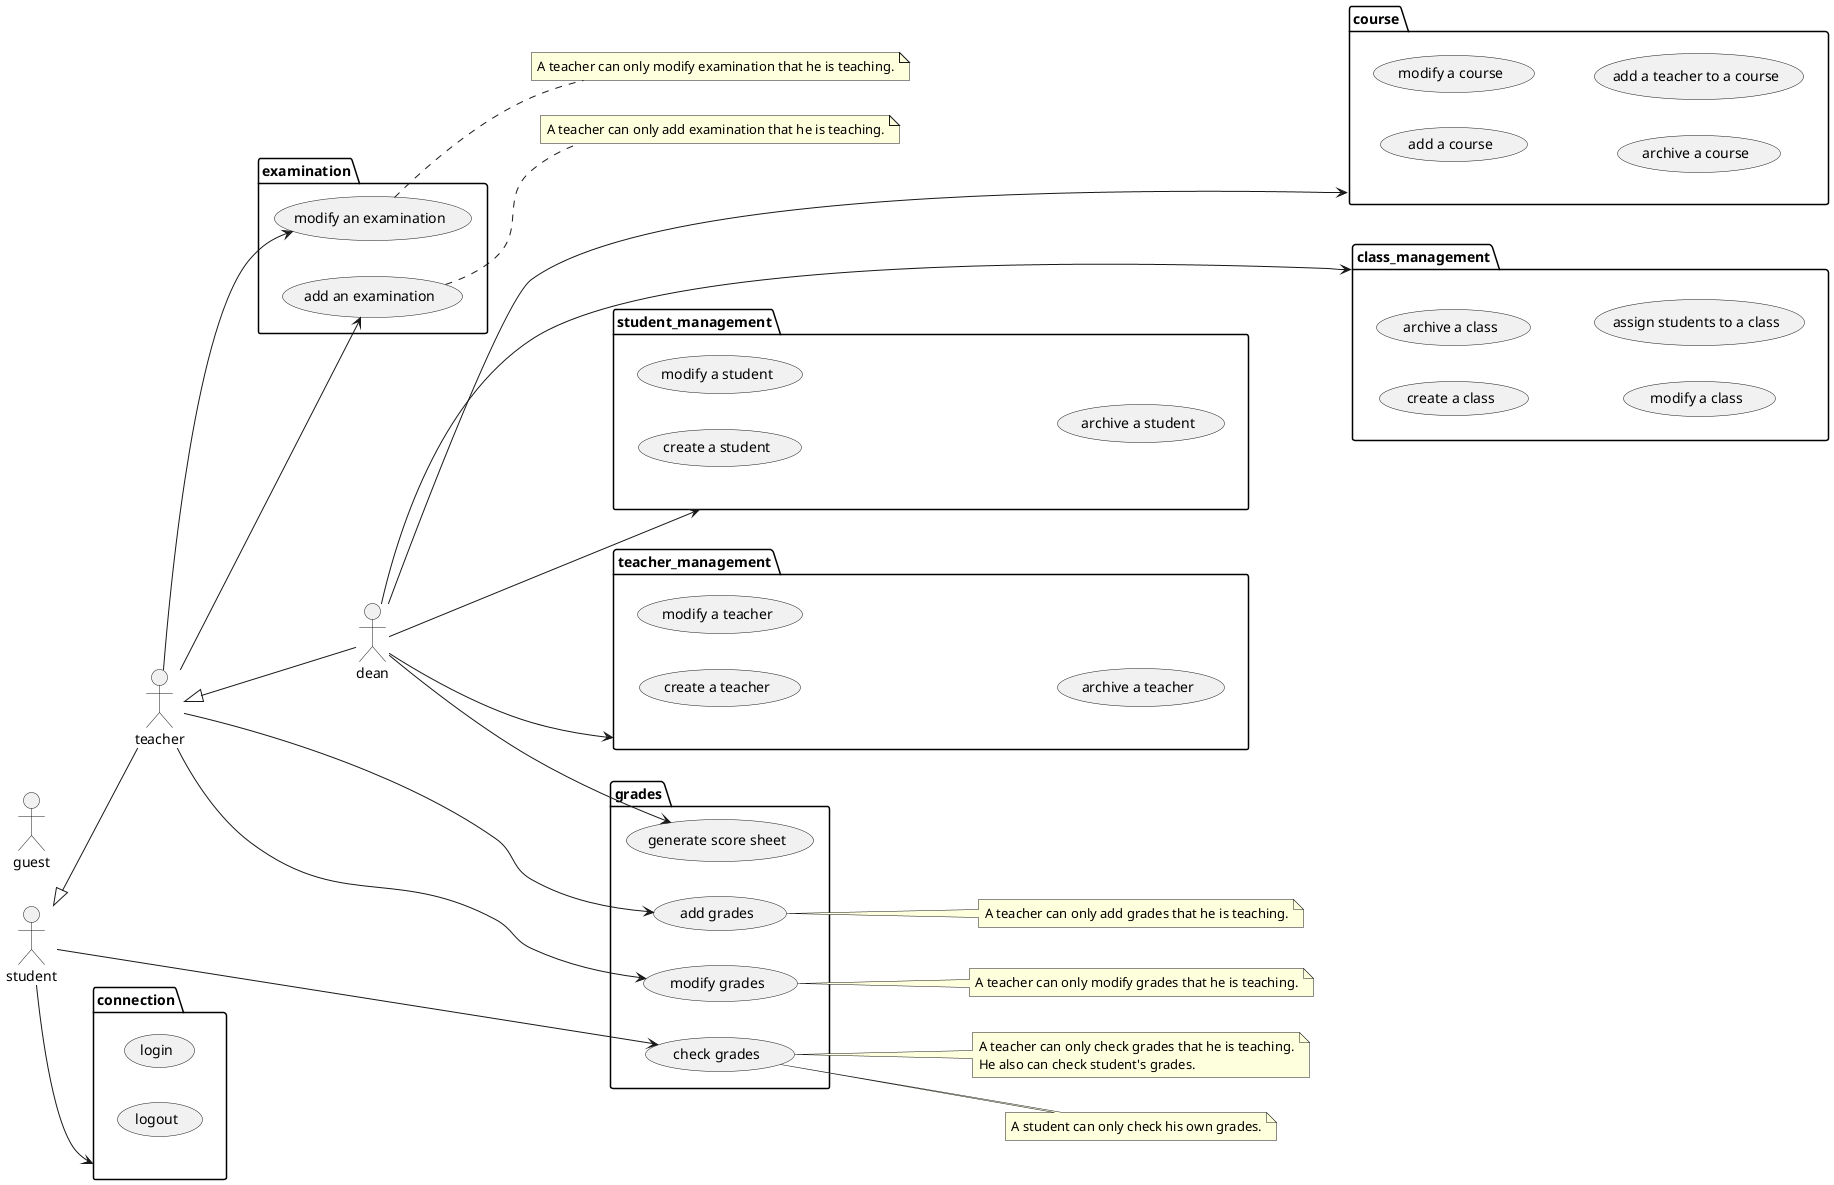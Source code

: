 @startuml
left to right direction

actor guest
actor student
actor teacher
actor dean

student <|-- teacher
teacher <|-- dean

package connection {
    (login)
    (logout)
}
student --> connection

package grades {
    (check grades)
    (add grades)
    (modify grades)
    (generate score sheet)
}
student --> (check grades)
teacher --> (add grades)
teacher --> (modify grades)
dean --> (generate score sheet)

note right of (check grades)
    A teacher can only check grades that he is teaching.
    He also can check student's grades.
end note

note right of (check grades)
    A student can only check his own grades.
end note

note right of (add grades)
    A teacher can only add grades that he is teaching.
end note

note right of (modify grades)
    A teacher can only modify grades that he is teaching.
end note

package examination {
    (add an examination)
    (modify an examination)
}
teacher --> (add an examination)
teacher --> (modify an examination)

note right of (add an examination)
    A teacher can only add examination that he is teaching.
end note

note right of (modify an examination)
    A teacher can only modify examination that he is teaching.
end note

package student_management {
    (create a student)
    (modify a student)
    (archive a student)
}
dean --> student_management

package teacher_management {
    (create a teacher)
    (modify a teacher)
    (archive a teacher)
}
dean --> teacher_management

package class_management {
    (create a class)
    (archive a class)
    (modify a class)
    (assign students to a class)
}
dean --> class_management

package course {
    (add a course)
    (modify a course)
    (archive a course)
    (add a teacher to a course)
}
dean --> course

@enduml
